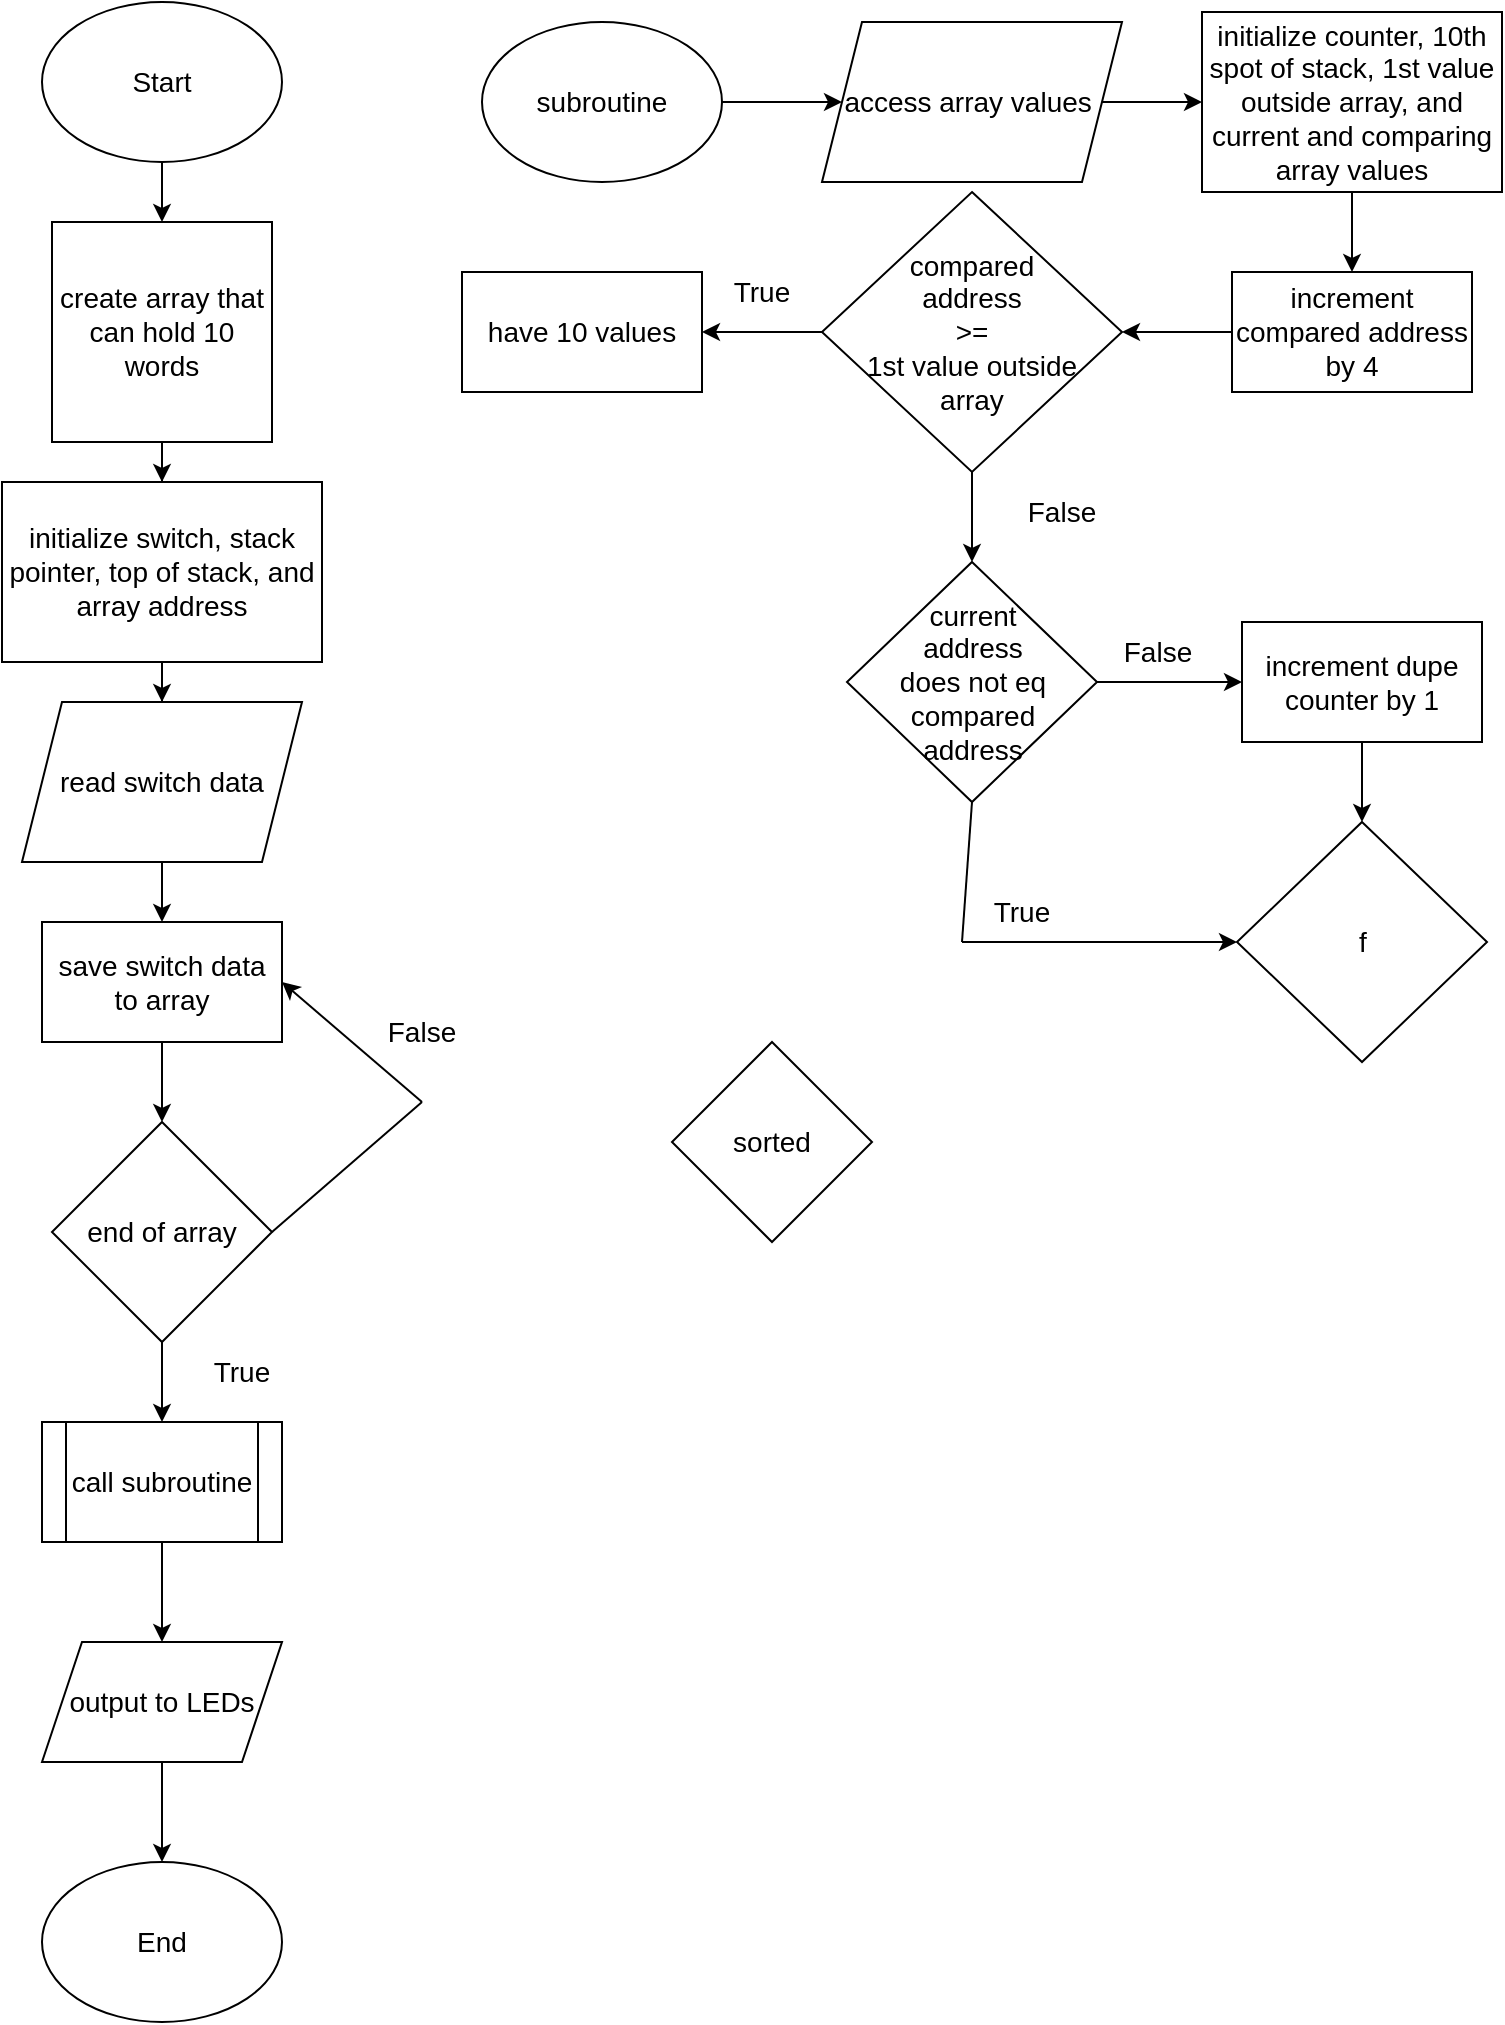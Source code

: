 <mxfile version="23.1.8" type="github">
  <diagram name="Page-1" id="UKqcl2rdBT8ylv2GN5A6">
    <mxGraphModel dx="712" dy="736" grid="1" gridSize="10" guides="1" tooltips="1" connect="1" arrows="1" fold="1" page="1" pageScale="1" pageWidth="850" pageHeight="1100" math="0" shadow="0">
      <root>
        <mxCell id="0" />
        <mxCell id="1" parent="0" />
        <mxCell id="epYkVriu9LJ3dBHso4Ez-11" style="edgeStyle=orthogonalEdgeStyle;rounded=0;orthogonalLoop=1;jettySize=auto;html=1;entryX=0.5;entryY=0;entryDx=0;entryDy=0;" edge="1" parent="1" source="epYkVriu9LJ3dBHso4Ez-1" target="epYkVriu9LJ3dBHso4Ez-2">
          <mxGeometry relative="1" as="geometry" />
        </mxCell>
        <mxCell id="epYkVriu9LJ3dBHso4Ez-1" value="&lt;font style=&quot;font-size: 14px;&quot;&gt;Start&lt;/font&gt;" style="ellipse;whiteSpace=wrap;html=1;" vertex="1" parent="1">
          <mxGeometry x="60" y="10" width="120" height="80" as="geometry" />
        </mxCell>
        <mxCell id="epYkVriu9LJ3dBHso4Ez-56" style="edgeStyle=orthogonalEdgeStyle;rounded=0;orthogonalLoop=1;jettySize=auto;html=1;entryX=0.5;entryY=0;entryDx=0;entryDy=0;" edge="1" parent="1" source="epYkVriu9LJ3dBHso4Ez-2" target="epYkVriu9LJ3dBHso4Ez-55">
          <mxGeometry relative="1" as="geometry" />
        </mxCell>
        <mxCell id="epYkVriu9LJ3dBHso4Ez-2" value="&lt;font style=&quot;font-size: 14px;&quot;&gt;create array that can hold 10 words&lt;/font&gt;" style="whiteSpace=wrap;html=1;aspect=fixed;" vertex="1" parent="1">
          <mxGeometry x="65" y="120" width="110" height="110" as="geometry" />
        </mxCell>
        <mxCell id="epYkVriu9LJ3dBHso4Ez-13" style="edgeStyle=orthogonalEdgeStyle;rounded=0;orthogonalLoop=1;jettySize=auto;html=1;entryX=0.5;entryY=0;entryDx=0;entryDy=0;" edge="1" parent="1" source="epYkVriu9LJ3dBHso4Ez-3" target="epYkVriu9LJ3dBHso4Ez-5">
          <mxGeometry relative="1" as="geometry" />
        </mxCell>
        <mxCell id="epYkVriu9LJ3dBHso4Ez-3" value="&lt;font style=&quot;font-size: 14px;&quot;&gt;read switch data&lt;/font&gt;" style="shape=parallelogram;perimeter=parallelogramPerimeter;whiteSpace=wrap;html=1;fixedSize=1;" vertex="1" parent="1">
          <mxGeometry x="50" y="360" width="140" height="80" as="geometry" />
        </mxCell>
        <mxCell id="epYkVriu9LJ3dBHso4Ez-14" style="edgeStyle=orthogonalEdgeStyle;rounded=0;orthogonalLoop=1;jettySize=auto;html=1;entryX=0.5;entryY=0;entryDx=0;entryDy=0;" edge="1" parent="1" source="epYkVriu9LJ3dBHso4Ez-5" target="epYkVriu9LJ3dBHso4Ez-6">
          <mxGeometry relative="1" as="geometry" />
        </mxCell>
        <mxCell id="epYkVriu9LJ3dBHso4Ez-5" value="&lt;font style=&quot;font-size: 14px;&quot;&gt;save switch data to array&lt;/font&gt;" style="rounded=0;whiteSpace=wrap;html=1;" vertex="1" parent="1">
          <mxGeometry x="60" y="470" width="120" height="60" as="geometry" />
        </mxCell>
        <mxCell id="epYkVriu9LJ3dBHso4Ez-15" style="edgeStyle=orthogonalEdgeStyle;rounded=0;orthogonalLoop=1;jettySize=auto;html=1;entryX=0.5;entryY=0;entryDx=0;entryDy=0;" edge="1" parent="1" source="epYkVriu9LJ3dBHso4Ez-6" target="epYkVriu9LJ3dBHso4Ez-7">
          <mxGeometry relative="1" as="geometry" />
        </mxCell>
        <mxCell id="epYkVriu9LJ3dBHso4Ez-6" value="&lt;span style=&quot;font-size: 14px;&quot;&gt;end of array&lt;/span&gt;" style="rhombus;whiteSpace=wrap;html=1;" vertex="1" parent="1">
          <mxGeometry x="65" y="570" width="110" height="110" as="geometry" />
        </mxCell>
        <mxCell id="epYkVriu9LJ3dBHso4Ez-16" style="edgeStyle=orthogonalEdgeStyle;rounded=0;orthogonalLoop=1;jettySize=auto;html=1;entryX=0.5;entryY=0;entryDx=0;entryDy=0;" edge="1" parent="1" source="epYkVriu9LJ3dBHso4Ez-7" target="epYkVriu9LJ3dBHso4Ez-9">
          <mxGeometry relative="1" as="geometry" />
        </mxCell>
        <mxCell id="epYkVriu9LJ3dBHso4Ez-7" value="&lt;font style=&quot;font-size: 14px;&quot;&gt;call subroutine&lt;/font&gt;" style="shape=process;whiteSpace=wrap;html=1;backgroundOutline=1;" vertex="1" parent="1">
          <mxGeometry x="60" y="720" width="120" height="60" as="geometry" />
        </mxCell>
        <mxCell id="epYkVriu9LJ3dBHso4Ez-77" style="edgeStyle=orthogonalEdgeStyle;rounded=0;orthogonalLoop=1;jettySize=auto;html=1;entryX=0;entryY=0.5;entryDx=0;entryDy=0;" edge="1" parent="1" source="epYkVriu9LJ3dBHso4Ez-8" target="epYkVriu9LJ3dBHso4Ez-26">
          <mxGeometry relative="1" as="geometry" />
        </mxCell>
        <mxCell id="epYkVriu9LJ3dBHso4Ez-8" value="&lt;font style=&quot;font-size: 14px;&quot;&gt;subroutine&lt;/font&gt;" style="ellipse;whiteSpace=wrap;html=1;" vertex="1" parent="1">
          <mxGeometry x="280" y="20" width="120" height="80" as="geometry" />
        </mxCell>
        <mxCell id="epYkVriu9LJ3dBHso4Ez-17" style="edgeStyle=orthogonalEdgeStyle;rounded=0;orthogonalLoop=1;jettySize=auto;html=1;entryX=0.5;entryY=0;entryDx=0;entryDy=0;" edge="1" parent="1" source="epYkVriu9LJ3dBHso4Ez-9" target="epYkVriu9LJ3dBHso4Ez-10">
          <mxGeometry relative="1" as="geometry" />
        </mxCell>
        <mxCell id="epYkVriu9LJ3dBHso4Ez-9" value="&lt;font style=&quot;font-size: 14px;&quot;&gt;output to LEDs&lt;/font&gt;" style="shape=parallelogram;perimeter=parallelogramPerimeter;whiteSpace=wrap;html=1;fixedSize=1;" vertex="1" parent="1">
          <mxGeometry x="60" y="830" width="120" height="60" as="geometry" />
        </mxCell>
        <mxCell id="epYkVriu9LJ3dBHso4Ez-10" value="&lt;font style=&quot;font-size: 14px;&quot;&gt;End&lt;/font&gt;" style="ellipse;whiteSpace=wrap;html=1;" vertex="1" parent="1">
          <mxGeometry x="60" y="940" width="120" height="80" as="geometry" />
        </mxCell>
        <mxCell id="epYkVriu9LJ3dBHso4Ez-22" value="&lt;font style=&quot;font-size: 14px;&quot;&gt;True&lt;/font&gt;" style="text;html=1;align=center;verticalAlign=middle;whiteSpace=wrap;rounded=0;" vertex="1" parent="1">
          <mxGeometry x="130" y="680" width="60" height="30" as="geometry" />
        </mxCell>
        <mxCell id="epYkVriu9LJ3dBHso4Ez-78" style="edgeStyle=orthogonalEdgeStyle;rounded=0;orthogonalLoop=1;jettySize=auto;html=1;entryX=0;entryY=0.5;entryDx=0;entryDy=0;" edge="1" parent="1" source="epYkVriu9LJ3dBHso4Ez-26" target="epYkVriu9LJ3dBHso4Ez-33">
          <mxGeometry relative="1" as="geometry" />
        </mxCell>
        <mxCell id="epYkVriu9LJ3dBHso4Ez-26" value="&lt;font style=&quot;font-size: 14px;&quot;&gt;access array values&amp;nbsp;&lt;/font&gt;" style="shape=parallelogram;perimeter=parallelogramPerimeter;whiteSpace=wrap;html=1;fixedSize=1;" vertex="1" parent="1">
          <mxGeometry x="450" y="20" width="150" height="80" as="geometry" />
        </mxCell>
        <mxCell id="epYkVriu9LJ3dBHso4Ez-84" style="edgeStyle=orthogonalEdgeStyle;rounded=0;orthogonalLoop=1;jettySize=auto;html=1;entryX=0.5;entryY=0;entryDx=0;entryDy=0;" edge="1" parent="1" source="epYkVriu9LJ3dBHso4Ez-33" target="epYkVriu9LJ3dBHso4Ez-83">
          <mxGeometry relative="1" as="geometry">
            <mxPoint x="715" y="140" as="targetPoint" />
          </mxGeometry>
        </mxCell>
        <mxCell id="epYkVriu9LJ3dBHso4Ez-33" value="&lt;font style=&quot;font-size: 14px;&quot;&gt;initialize counter, 10th spot of stack, 1st value outside array, and current and comparing array values&lt;/font&gt;" style="rounded=0;whiteSpace=wrap;html=1;" vertex="1" parent="1">
          <mxGeometry x="640" y="15" width="150" height="90" as="geometry" />
        </mxCell>
        <mxCell id="epYkVriu9LJ3dBHso4Ez-57" style="edgeStyle=orthogonalEdgeStyle;rounded=0;orthogonalLoop=1;jettySize=auto;html=1;entryX=0.5;entryY=0;entryDx=0;entryDy=0;" edge="1" parent="1" source="epYkVriu9LJ3dBHso4Ez-55" target="epYkVriu9LJ3dBHso4Ez-3">
          <mxGeometry relative="1" as="geometry" />
        </mxCell>
        <mxCell id="epYkVriu9LJ3dBHso4Ez-55" value="&lt;font style=&quot;font-size: 14px;&quot;&gt;initialize switch, stack pointer, top of stack, and array address&lt;/font&gt;" style="rounded=0;whiteSpace=wrap;html=1;" vertex="1" parent="1">
          <mxGeometry x="40" y="250" width="160" height="90" as="geometry" />
        </mxCell>
        <mxCell id="epYkVriu9LJ3dBHso4Ez-59" value="" style="endArrow=none;html=1;rounded=0;exitX=1;exitY=0.5;exitDx=0;exitDy=0;" edge="1" parent="1" source="epYkVriu9LJ3dBHso4Ez-6">
          <mxGeometry width="50" height="50" relative="1" as="geometry">
            <mxPoint x="175" y="620" as="sourcePoint" />
            <mxPoint x="250" y="560" as="targetPoint" />
          </mxGeometry>
        </mxCell>
        <mxCell id="epYkVriu9LJ3dBHso4Ez-60" value="" style="endArrow=classic;html=1;rounded=0;entryX=1;entryY=0.5;entryDx=0;entryDy=0;" edge="1" parent="1" target="epYkVriu9LJ3dBHso4Ez-5">
          <mxGeometry width="50" height="50" relative="1" as="geometry">
            <mxPoint x="250" y="560" as="sourcePoint" />
            <mxPoint x="400" y="530" as="targetPoint" />
          </mxGeometry>
        </mxCell>
        <mxCell id="epYkVriu9LJ3dBHso4Ez-62" value="&lt;font style=&quot;font-size: 14px;&quot;&gt;False&lt;/font&gt;" style="text;html=1;align=center;verticalAlign=middle;whiteSpace=wrap;rounded=0;" vertex="1" parent="1">
          <mxGeometry x="220" y="510" width="60" height="30" as="geometry" />
        </mxCell>
        <mxCell id="epYkVriu9LJ3dBHso4Ez-94" style="edgeStyle=orthogonalEdgeStyle;rounded=0;orthogonalLoop=1;jettySize=auto;html=1;entryX=0;entryY=0.5;entryDx=0;entryDy=0;" edge="1" parent="1" source="epYkVriu9LJ3dBHso4Ez-79" target="epYkVriu9LJ3dBHso4Ez-93">
          <mxGeometry relative="1" as="geometry" />
        </mxCell>
        <mxCell id="epYkVriu9LJ3dBHso4Ez-79" value="&lt;font style=&quot;font-size: 14px;&quot;&gt;current &lt;br&gt;address &lt;br&gt;does not eq&lt;br&gt;compared &lt;br&gt;address&lt;/font&gt;" style="rhombus;whiteSpace=wrap;html=1;" vertex="1" parent="1">
          <mxGeometry x="462.5" y="290" width="125" height="120" as="geometry" />
        </mxCell>
        <mxCell id="epYkVriu9LJ3dBHso4Ez-82" value="&lt;font style=&quot;font-size: 14px;&quot;&gt;sorted&lt;/font&gt;" style="rhombus;whiteSpace=wrap;html=1;" vertex="1" parent="1">
          <mxGeometry x="375" y="530" width="100" height="100" as="geometry" />
        </mxCell>
        <mxCell id="epYkVriu9LJ3dBHso4Ez-86" style="edgeStyle=orthogonalEdgeStyle;rounded=0;orthogonalLoop=1;jettySize=auto;html=1;entryX=1;entryY=0.5;entryDx=0;entryDy=0;" edge="1" parent="1" source="epYkVriu9LJ3dBHso4Ez-83" target="epYkVriu9LJ3dBHso4Ez-85">
          <mxGeometry relative="1" as="geometry" />
        </mxCell>
        <mxCell id="epYkVriu9LJ3dBHso4Ez-83" value="&lt;font style=&quot;font-size: 14px;&quot;&gt;increment compared address by 4&lt;/font&gt;" style="rounded=0;whiteSpace=wrap;html=1;" vertex="1" parent="1">
          <mxGeometry x="655" y="145" width="120" height="60" as="geometry" />
        </mxCell>
        <mxCell id="epYkVriu9LJ3dBHso4Ez-89" style="edgeStyle=orthogonalEdgeStyle;rounded=0;orthogonalLoop=1;jettySize=auto;html=1;entryX=0.5;entryY=0;entryDx=0;entryDy=0;" edge="1" parent="1" source="epYkVriu9LJ3dBHso4Ez-85" target="epYkVriu9LJ3dBHso4Ez-79">
          <mxGeometry relative="1" as="geometry" />
        </mxCell>
        <mxCell id="epYkVriu9LJ3dBHso4Ez-91" style="edgeStyle=orthogonalEdgeStyle;rounded=0;orthogonalLoop=1;jettySize=auto;html=1;entryX=1;entryY=0.5;entryDx=0;entryDy=0;" edge="1" parent="1" source="epYkVriu9LJ3dBHso4Ez-85" target="epYkVriu9LJ3dBHso4Ez-90">
          <mxGeometry relative="1" as="geometry" />
        </mxCell>
        <mxCell id="epYkVriu9LJ3dBHso4Ez-85" value="&lt;font style=&quot;font-size: 14px;&quot;&gt;compared &lt;br&gt;address&lt;br&gt;&amp;gt;=&lt;br&gt;1st value outside &lt;br&gt;array&lt;br&gt;&lt;/font&gt;" style="rhombus;whiteSpace=wrap;html=1;" vertex="1" parent="1">
          <mxGeometry x="450" y="105" width="150" height="140" as="geometry" />
        </mxCell>
        <mxCell id="epYkVriu9LJ3dBHso4Ez-87" value="&lt;font style=&quot;font-size: 14px;&quot;&gt;True&lt;/font&gt;" style="text;html=1;align=center;verticalAlign=middle;whiteSpace=wrap;rounded=0;" vertex="1" parent="1">
          <mxGeometry x="390" y="140" width="60" height="30" as="geometry" />
        </mxCell>
        <mxCell id="epYkVriu9LJ3dBHso4Ez-88" value="&lt;font style=&quot;font-size: 14px;&quot;&gt;False&lt;/font&gt;" style="text;html=1;align=center;verticalAlign=middle;whiteSpace=wrap;rounded=0;" vertex="1" parent="1">
          <mxGeometry x="540" y="250" width="60" height="30" as="geometry" />
        </mxCell>
        <mxCell id="epYkVriu9LJ3dBHso4Ez-90" value="&lt;font style=&quot;font-size: 14px;&quot;&gt;have 10 values&lt;/font&gt;" style="rounded=0;whiteSpace=wrap;html=1;" vertex="1" parent="1">
          <mxGeometry x="270" y="145" width="120" height="60" as="geometry" />
        </mxCell>
        <mxCell id="epYkVriu9LJ3dBHso4Ez-98" style="edgeStyle=orthogonalEdgeStyle;rounded=0;orthogonalLoop=1;jettySize=auto;html=1;entryX=0.5;entryY=0;entryDx=0;entryDy=0;" edge="1" parent="1" source="epYkVriu9LJ3dBHso4Ez-93" target="epYkVriu9LJ3dBHso4Ez-101">
          <mxGeometry relative="1" as="geometry">
            <mxPoint x="720" y="430" as="targetPoint" />
          </mxGeometry>
        </mxCell>
        <mxCell id="epYkVriu9LJ3dBHso4Ez-93" value="&lt;font style=&quot;font-size: 14px;&quot;&gt;increment dupe counter by 1&lt;/font&gt;" style="rounded=0;whiteSpace=wrap;html=1;" vertex="1" parent="1">
          <mxGeometry x="660" y="320" width="120" height="60" as="geometry" />
        </mxCell>
        <mxCell id="epYkVriu9LJ3dBHso4Ez-95" value="&lt;font style=&quot;font-size: 14px;&quot;&gt;False&lt;/font&gt;" style="text;html=1;align=center;verticalAlign=middle;whiteSpace=wrap;rounded=0;" vertex="1" parent="1">
          <mxGeometry x="587.5" y="320" width="60" height="30" as="geometry" />
        </mxCell>
        <mxCell id="epYkVriu9LJ3dBHso4Ez-101" value="&lt;span style=&quot;font-size: 14px;&quot;&gt;f&lt;/span&gt;" style="rhombus;whiteSpace=wrap;html=1;" vertex="1" parent="1">
          <mxGeometry x="657.5" y="420" width="125" height="120" as="geometry" />
        </mxCell>
        <mxCell id="epYkVriu9LJ3dBHso4Ez-103" value="" style="endArrow=none;html=1;rounded=0;entryX=0.5;entryY=1;entryDx=0;entryDy=0;" edge="1" parent="1" target="epYkVriu9LJ3dBHso4Ez-79">
          <mxGeometry width="50" height="50" relative="1" as="geometry">
            <mxPoint x="520" y="480" as="sourcePoint" />
            <mxPoint x="530" y="440" as="targetPoint" />
          </mxGeometry>
        </mxCell>
        <mxCell id="epYkVriu9LJ3dBHso4Ez-104" value="" style="endArrow=classic;html=1;rounded=0;entryX=0;entryY=0.5;entryDx=0;entryDy=0;" edge="1" parent="1" target="epYkVriu9LJ3dBHso4Ez-101">
          <mxGeometry width="50" height="50" relative="1" as="geometry">
            <mxPoint x="520" y="480" as="sourcePoint" />
            <mxPoint x="595" y="440" as="targetPoint" />
          </mxGeometry>
        </mxCell>
        <mxCell id="epYkVriu9LJ3dBHso4Ez-106" value="&lt;font style=&quot;font-size: 14px;&quot;&gt;True&lt;/font&gt;" style="text;html=1;align=center;verticalAlign=middle;whiteSpace=wrap;rounded=0;" vertex="1" parent="1">
          <mxGeometry x="520" y="450" width="60" height="30" as="geometry" />
        </mxCell>
      </root>
    </mxGraphModel>
  </diagram>
</mxfile>

